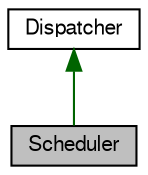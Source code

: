 digraph "Scheduler"
{
  bgcolor="transparent";
  edge [fontname="FreeSans",fontsize="10",labelfontname="FreeSans",labelfontsize="10"];
  node [fontname="FreeSans",fontsize="10",shape=record];
  Node1 [label="Scheduler",height=0.2,width=0.4,color="black", fillcolor="grey75", style="filled" fontcolor="black"];
  Node2 -> Node1 [dir="back",color="darkgreen",fontsize="10",style="solid",fontname="FreeSans"];
  Node2 [label="Dispatcher",height=0.2,width=0.4,color="black",URL="$classDispatcher.html",tooltip="Managing currently active threads."];
}
